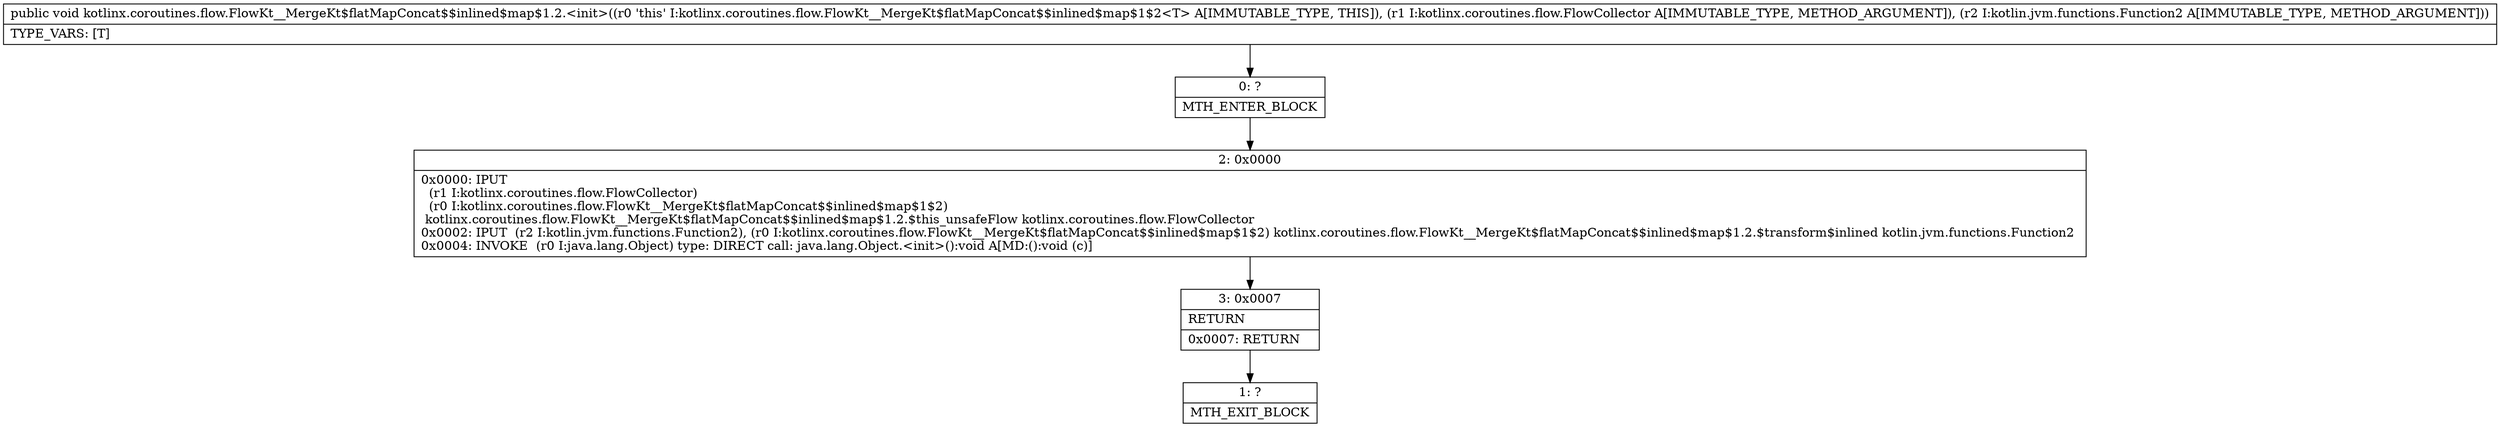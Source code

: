 digraph "CFG forkotlinx.coroutines.flow.FlowKt__MergeKt$flatMapConcat$$inlined$map$1.2.\<init\>(Lkotlinx\/coroutines\/flow\/FlowCollector;Lkotlin\/jvm\/functions\/Function2;)V" {
Node_0 [shape=record,label="{0\:\ ?|MTH_ENTER_BLOCK\l}"];
Node_2 [shape=record,label="{2\:\ 0x0000|0x0000: IPUT  \l  (r1 I:kotlinx.coroutines.flow.FlowCollector)\l  (r0 I:kotlinx.coroutines.flow.FlowKt__MergeKt$flatMapConcat$$inlined$map$1$2)\l kotlinx.coroutines.flow.FlowKt__MergeKt$flatMapConcat$$inlined$map$1.2.$this_unsafeFlow kotlinx.coroutines.flow.FlowCollector \l0x0002: IPUT  (r2 I:kotlin.jvm.functions.Function2), (r0 I:kotlinx.coroutines.flow.FlowKt__MergeKt$flatMapConcat$$inlined$map$1$2) kotlinx.coroutines.flow.FlowKt__MergeKt$flatMapConcat$$inlined$map$1.2.$transform$inlined kotlin.jvm.functions.Function2 \l0x0004: INVOKE  (r0 I:java.lang.Object) type: DIRECT call: java.lang.Object.\<init\>():void A[MD:():void (c)]\l}"];
Node_3 [shape=record,label="{3\:\ 0x0007|RETURN\l|0x0007: RETURN   \l}"];
Node_1 [shape=record,label="{1\:\ ?|MTH_EXIT_BLOCK\l}"];
MethodNode[shape=record,label="{public void kotlinx.coroutines.flow.FlowKt__MergeKt$flatMapConcat$$inlined$map$1.2.\<init\>((r0 'this' I:kotlinx.coroutines.flow.FlowKt__MergeKt$flatMapConcat$$inlined$map$1$2\<T\> A[IMMUTABLE_TYPE, THIS]), (r1 I:kotlinx.coroutines.flow.FlowCollector A[IMMUTABLE_TYPE, METHOD_ARGUMENT]), (r2 I:kotlin.jvm.functions.Function2 A[IMMUTABLE_TYPE, METHOD_ARGUMENT]))  | TYPE_VARS: [T]\l}"];
MethodNode -> Node_0;Node_0 -> Node_2;
Node_2 -> Node_3;
Node_3 -> Node_1;
}

